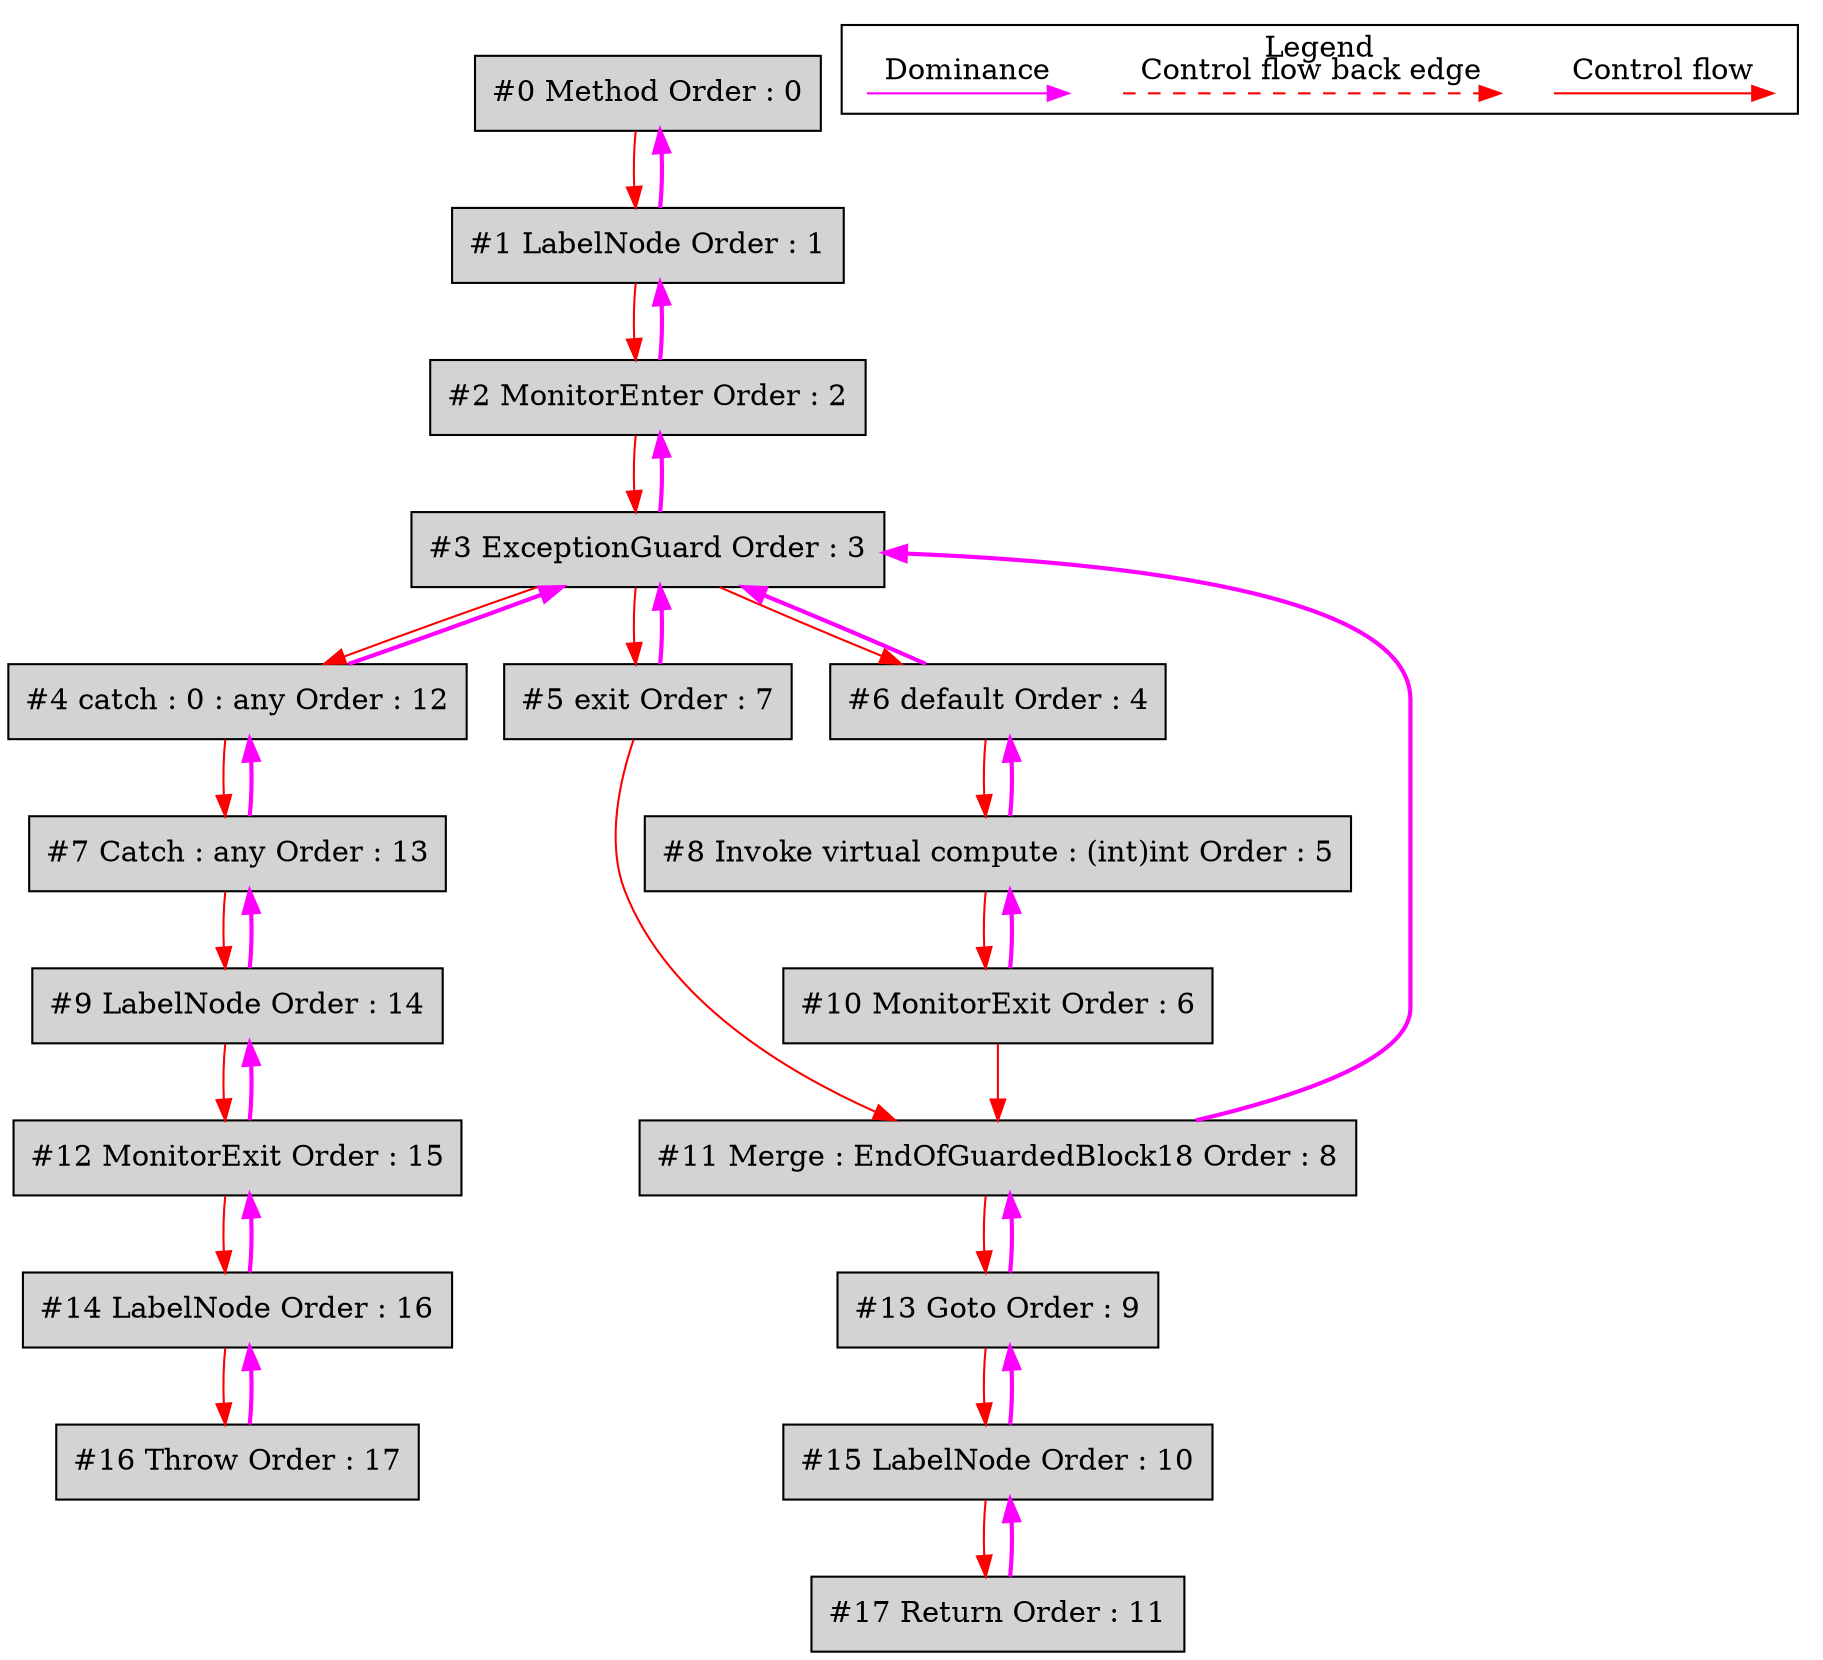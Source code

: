 digraph debugoutput {
 ordering="in";
 node0[label="#0 Method Order : 0",shape=box, fillcolor=lightgrey, style=filled];
 node1[label="#1 LabelNode Order : 1",shape=box, fillcolor=lightgrey, style=filled];
 node1 -> node0[dir="forward" color="fuchsia" penwidth="2"];
 node0 -> node1[labeldistance=2, color=red, fontcolor=red];
 node2[label="#2 MonitorEnter Order : 2",shape=box, fillcolor=lightgrey, style=filled];
 node2 -> node1[dir="forward" color="fuchsia" penwidth="2"];
 node1 -> node2[labeldistance=2, color=red, fontcolor=red];
 node3[label="#3 ExceptionGuard Order : 3",shape=box, fillcolor=lightgrey, style=filled];
 node3 -> node2[dir="forward" color="fuchsia" penwidth="2"];
 node2 -> node3[labeldistance=2, color=red, fontcolor=red];
 node4[label="#4 catch : 0 : any Order : 12",shape=box, fillcolor=lightgrey, style=filled];
 node4 -> node3[dir="forward" color="fuchsia" penwidth="2"];
 node3 -> node4[labeldistance=2, color=red, fontcolor=red];
 node5[label="#5 exit Order : 7",shape=box, fillcolor=lightgrey, style=filled];
 node5 -> node3[dir="forward" color="fuchsia" penwidth="2"];
 node3 -> node5[labeldistance=2, color=red, fontcolor=red];
 node6[label="#6 default Order : 4",shape=box, fillcolor=lightgrey, style=filled];
 node6 -> node3[dir="forward" color="fuchsia" penwidth="2"];
 node3 -> node6[labeldistance=2, color=red, fontcolor=red];
 node7[label="#7 Catch : any Order : 13",shape=box, fillcolor=lightgrey, style=filled];
 node7 -> node4[dir="forward" color="fuchsia" penwidth="2"];
 node4 -> node7[labeldistance=2, color=red, fontcolor=red];
 node8[label="#8 Invoke virtual compute : (int)int Order : 5",shape=box, fillcolor=lightgrey, style=filled];
 node8 -> node6[dir="forward" color="fuchsia" penwidth="2"];
 node6 -> node8[labeldistance=2, color=red, fontcolor=red];
 node9[label="#9 LabelNode Order : 14",shape=box, fillcolor=lightgrey, style=filled];
 node9 -> node7[dir="forward" color="fuchsia" penwidth="2"];
 node7 -> node9[labeldistance=2, color=red, fontcolor=red];
 node10[label="#10 MonitorExit Order : 6",shape=box, fillcolor=lightgrey, style=filled];
 node10 -> node8[dir="forward" color="fuchsia" penwidth="2"];
 node8 -> node10[labeldistance=2, color=red, fontcolor=red];
 node11[label="#11 Merge : EndOfGuardedBlock18 Order : 8",shape=box, fillcolor=lightgrey, style=filled];
 node11 -> node3[dir="forward" color="fuchsia" penwidth="2"];
 node10 -> node11[labeldistance=2, color=red, fontcolor=red];
 node5 -> node11[labeldistance=2, color=red, fontcolor=red];
 node12[label="#12 MonitorExit Order : 15",shape=box, fillcolor=lightgrey, style=filled];
 node12 -> node9[dir="forward" color="fuchsia" penwidth="2"];
 node9 -> node12[labeldistance=2, color=red, fontcolor=red];
 node13[label="#13 Goto Order : 9",shape=box, fillcolor=lightgrey, style=filled];
 node13 -> node11[dir="forward" color="fuchsia" penwidth="2"];
 node11 -> node13[labeldistance=2, color=red, fontcolor=red];
 node14[label="#14 LabelNode Order : 16",shape=box, fillcolor=lightgrey, style=filled];
 node14 -> node12[dir="forward" color="fuchsia" penwidth="2"];
 node12 -> node14[labeldistance=2, color=red, fontcolor=red];
 node15[label="#15 LabelNode Order : 10",shape=box, fillcolor=lightgrey, style=filled];
 node15 -> node13[dir="forward" color="fuchsia" penwidth="2"];
 node13 -> node15[labeldistance=2, color=red, fontcolor=red];
 node16[label="#16 Throw Order : 17",shape=box, fillcolor=lightgrey, style=filled];
 node16 -> node14[dir="forward" color="fuchsia" penwidth="2"];
 node14 -> node16[labeldistance=2, color=red, fontcolor=red];
 node17[label="#17 Return Order : 11",shape=box, fillcolor=lightgrey, style=filled];
 node17 -> node15[dir="forward" color="fuchsia" penwidth="2"];
 node15 -> node17[labeldistance=2, color=red, fontcolor=red];
 subgraph cluster_000 {
  label = "Legend";
  node [shape=point]
  {
   rank=same;
   c0 [style = invis];
   c1 [style = invis];
   c2 [style = invis];
   c3 [style = invis];
   d8 [style = invis];
   d9 [style = invis];

  }
  c0 -> c1 [label="Control flow", style=solid, color=red]
  c2 -> c3 [label="Control flow back edge", style=dashed, color=red]
  d8 -> d9 [label="Dominance", color=fuchsia, style=solid]
 }

}
